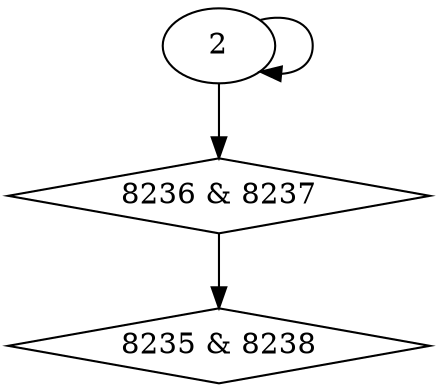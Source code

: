 digraph {
0 [label = "8235 & 8238", shape = diamond];
1 [label = "8236 & 8237", shape = diamond];
1 -> 0;
2 -> 1;
2 -> 2;
}
